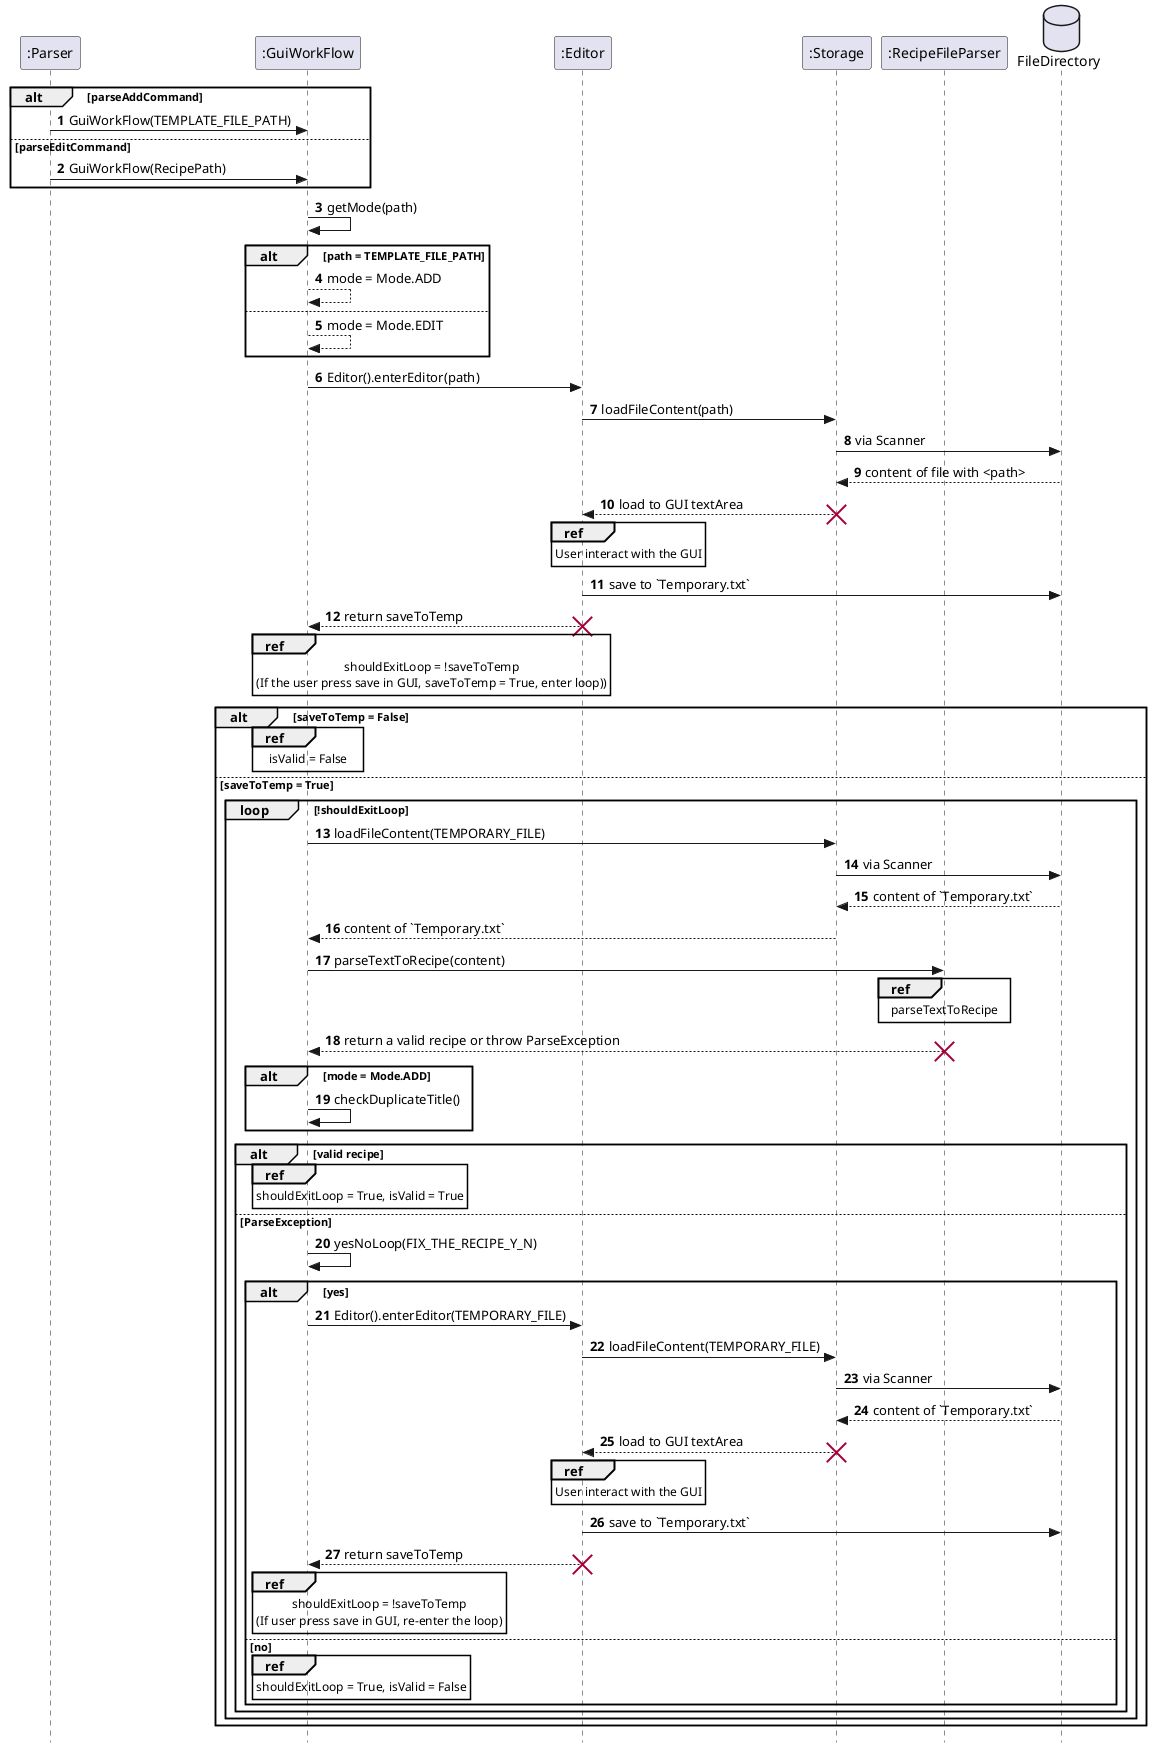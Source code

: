 @startuml
skinparam Style strictuml
autonumber

participant ":Parser" as parser
participant ":GuiWorkFlow" as gui
participant ":Editor" as editor
participant ":Storage" as store
participant ":RecipeFileParser" as recipeparse
database FileDirectory



alt parseAddCommand
parser -> gui: GuiWorkFlow(TEMPLATE_FILE_PATH)
else parseEditCommand
parser -> gui: GuiWorkFlow(RecipePath)
end

gui -> gui: getMode(path)

alt path = TEMPLATE_FILE_PATH
    gui --> gui: mode = Mode.ADD
else
    gui --> gui: mode = Mode.EDIT
end

gui -> editor: Editor().enterEditor(path)
editor -> store: loadFileContent(path)
store -> FileDirectory: via Scanner
FileDirectory --> store: content of file with <path>
store --> editor: load to GUI textArea
destroy store

ref over editor
User interact with the GUI
end
editor -> FileDirectory: save to `Temporary.txt`
editor --> gui: return saveToTemp
destroy editor
ref over gui
shouldExitLoop = !saveToTemp
(If the user press save in GUI, saveToTemp = True, enter loop))
end
alt saveToTemp = False
ref over gui
isValid = False
end

else saveToTemp = True
loop !shouldExitLoop
gui -> store: loadFileContent(TEMPORARY_FILE)
store -> FileDirectory: via Scanner
FileDirectory --> store: content of `Temporary.txt`
store --> gui: content of `Temporary.txt`
gui -> recipeparse: parseTextToRecipe(content)
ref over recipeparse
    parseTextToRecipe
end
recipeparse --> gui: return a valid recipe or throw ParseException
destroy recipeparse

alt mode = Mode.ADD
gui -> gui: checkDuplicateTitle()
end
alt valid recipe
ref over gui
shouldExitLoop = True, isValid = True
end
else ParseException
gui -> gui: yesNoLoop(FIX_THE_RECIPE_Y_N)
alt yes
gui -> editor: Editor().enterEditor(TEMPORARY_FILE)

editor -> store: loadFileContent(TEMPORARY_FILE)
store -> FileDirectory: via Scanner
FileDirectory --> store: content of `Temporary.txt`
store --> editor: load to GUI textArea
destroy store
ref over editor
User interact with the GUI
end
editor -> FileDirectory: save to `Temporary.txt`

editor --> gui: return saveToTemp
destroy editor

ref over gui
shouldExitLoop = !saveToTemp
(If user press save in GUI, re-enter the loop)
end
else no
ref over gui
shouldExitLoop = True, isValid = False
end
end

end

end loop


end

@enduml